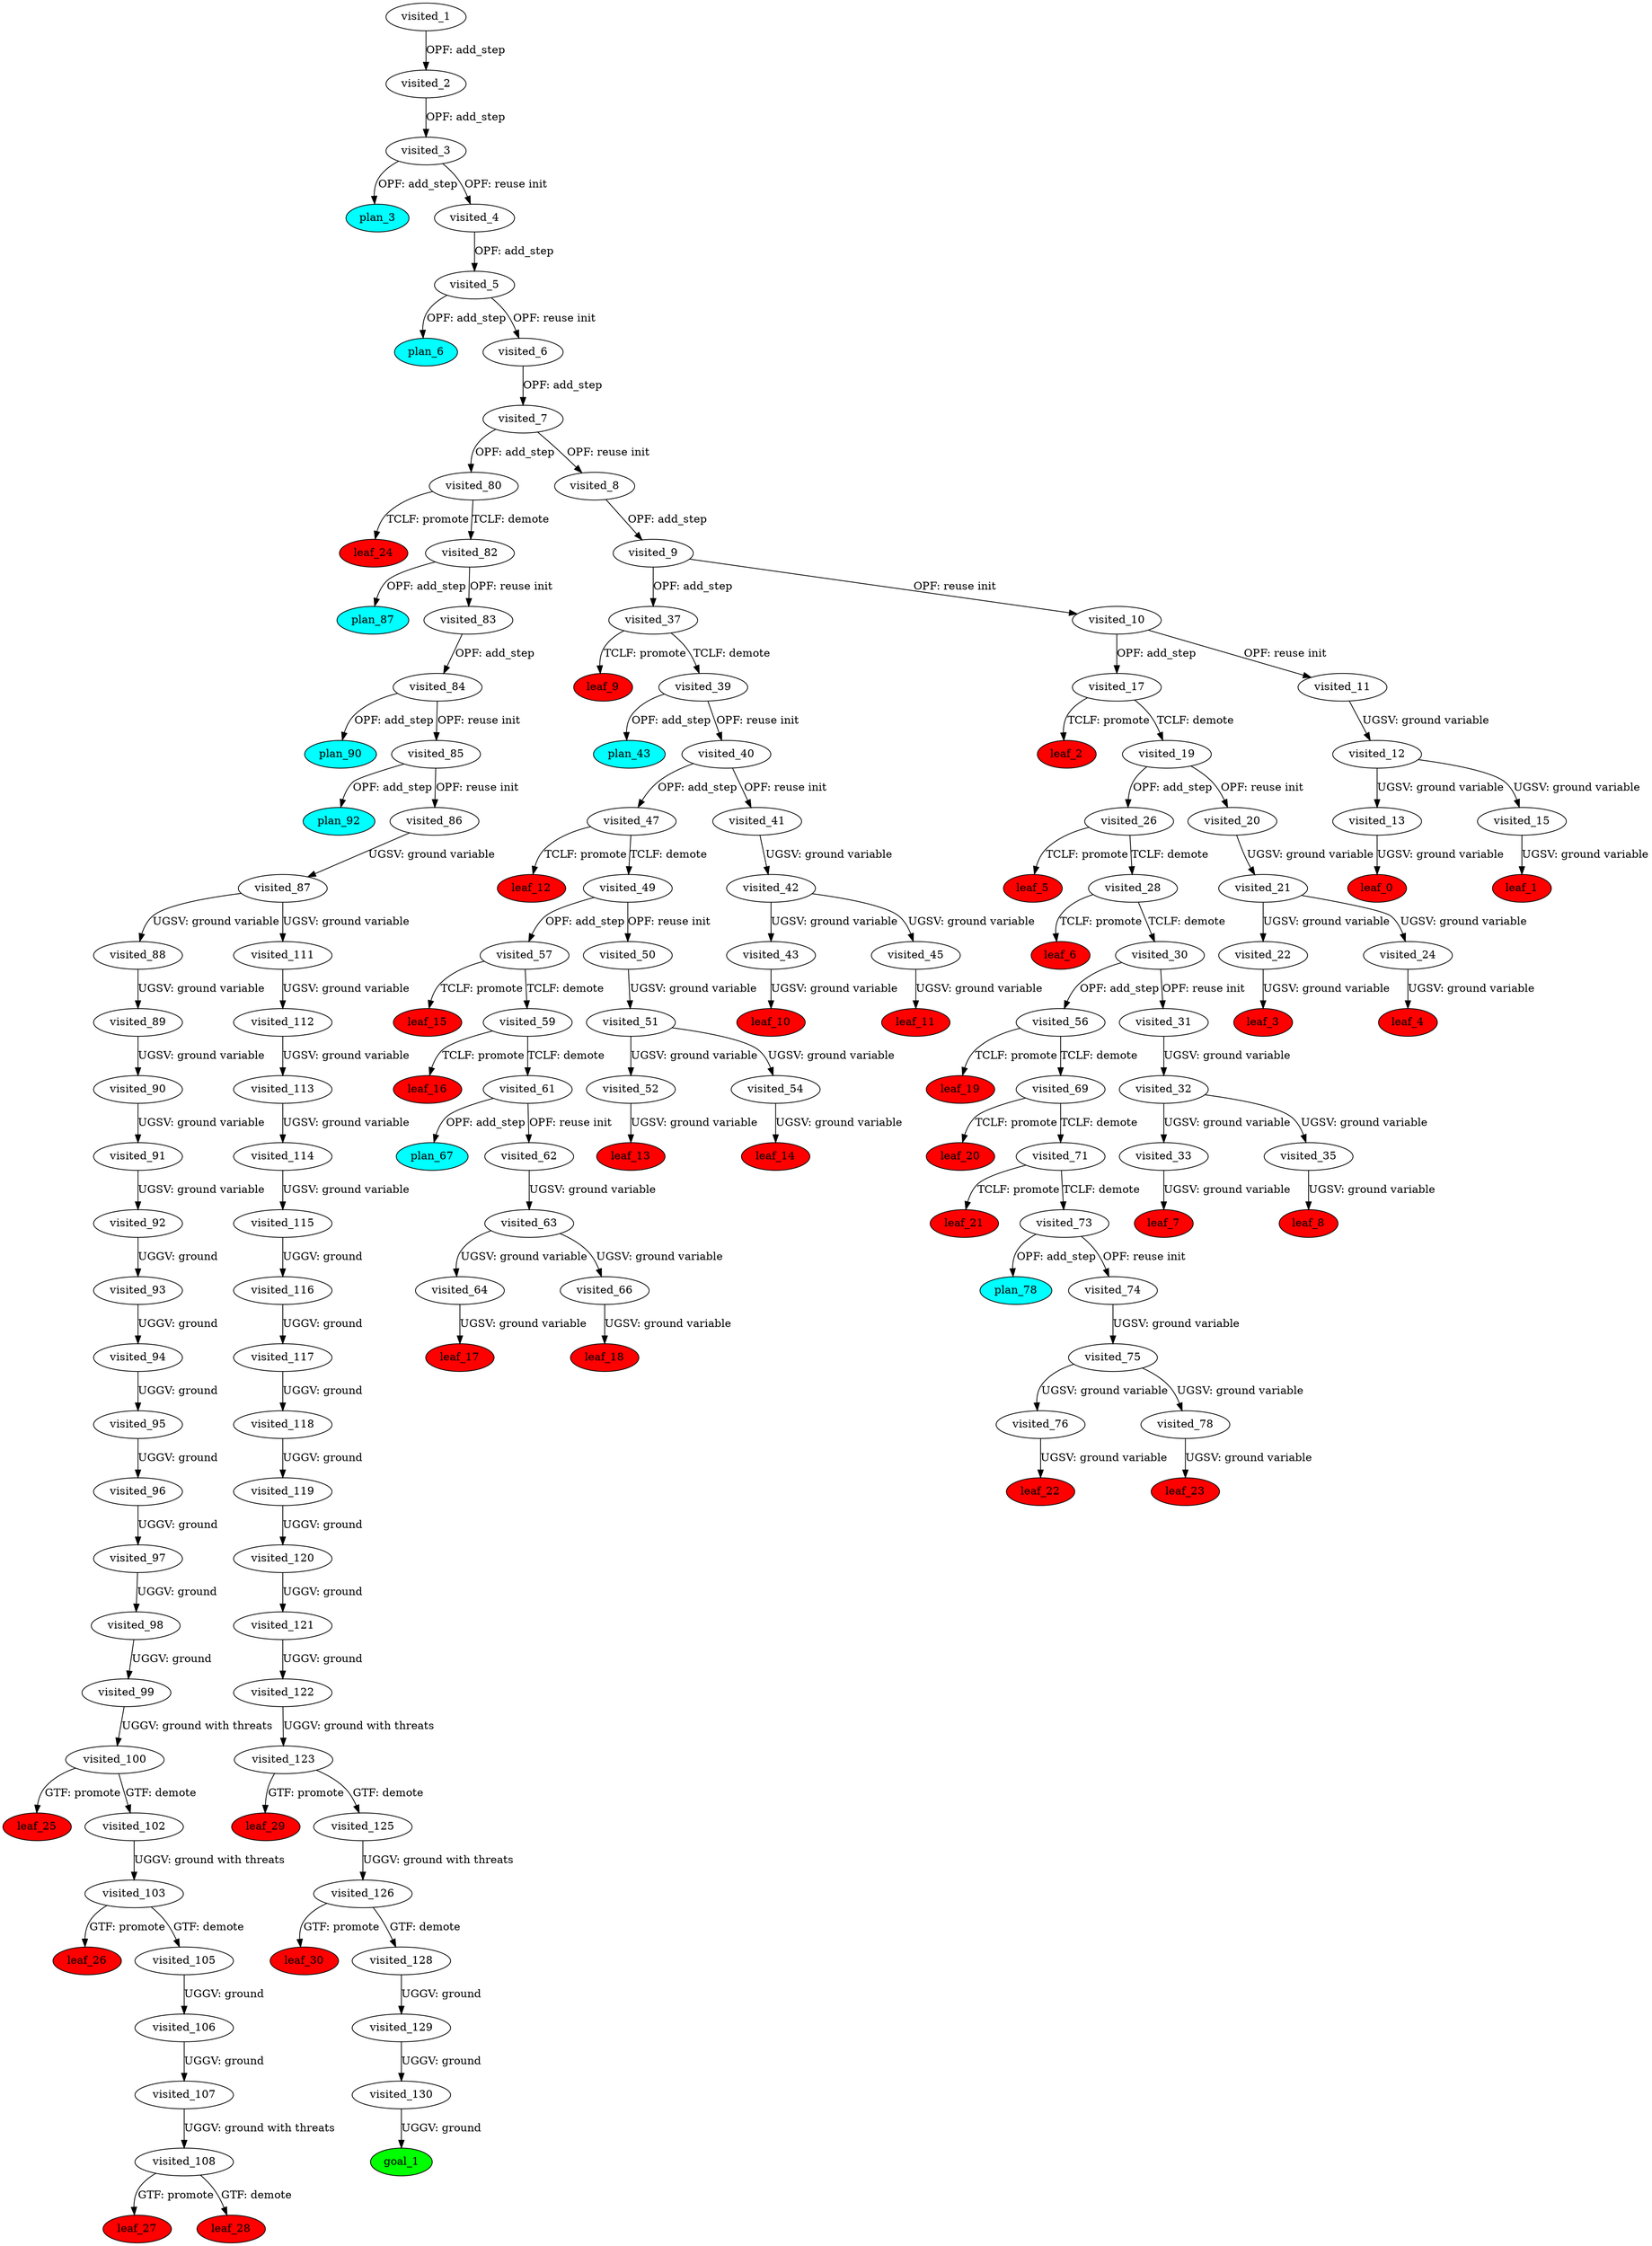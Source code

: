 digraph {
	"1955d94c-e4c3-9213-3f9d-beb7aa887b06" [label=plan_0 fillcolor=cyan style=filled]
	"1955d94c-e4c3-9213-3f9d-beb7aa887b06" [label=visited_1 fillcolor=white style=filled]
	"30b3562c-ce89-adb7-054c-6a299f811d0d" [label=plan_1 fillcolor=cyan style=filled]
	"1955d94c-e4c3-9213-3f9d-beb7aa887b06" -> "30b3562c-ce89-adb7-054c-6a299f811d0d" [label="OPF: add_step"]
	"30b3562c-ce89-adb7-054c-6a299f811d0d" [label=visited_2 fillcolor=white style=filled]
	"64718b02-7944-bb92-2b2d-747c981163bc" [label=plan_2 fillcolor=cyan style=filled]
	"30b3562c-ce89-adb7-054c-6a299f811d0d" -> "64718b02-7944-bb92-2b2d-747c981163bc" [label="OPF: add_step"]
	"64718b02-7944-bb92-2b2d-747c981163bc" [label=visited_3 fillcolor=white style=filled]
	"e7b10d06-900b-d257-c8fe-9687f94cbf86" [label=plan_3 fillcolor=cyan style=filled]
	"64718b02-7944-bb92-2b2d-747c981163bc" -> "e7b10d06-900b-d257-c8fe-9687f94cbf86" [label="OPF: add_step"]
	"1c6f4f45-88cc-fec4-dd82-015ec7c0b55f" [label=plan_4 fillcolor=cyan style=filled]
	"64718b02-7944-bb92-2b2d-747c981163bc" -> "1c6f4f45-88cc-fec4-dd82-015ec7c0b55f" [label="OPF: reuse init"]
	"1c6f4f45-88cc-fec4-dd82-015ec7c0b55f" [label=visited_4 fillcolor=white style=filled]
	"d8a909e5-44ba-abdc-e4f8-8b86e07c2449" [label=plan_5 fillcolor=cyan style=filled]
	"1c6f4f45-88cc-fec4-dd82-015ec7c0b55f" -> "d8a909e5-44ba-abdc-e4f8-8b86e07c2449" [label="OPF: add_step"]
	"d8a909e5-44ba-abdc-e4f8-8b86e07c2449" [label=visited_5 fillcolor=white style=filled]
	"9e5607c7-140b-a008-1fed-263a97198173" [label=plan_6 fillcolor=cyan style=filled]
	"d8a909e5-44ba-abdc-e4f8-8b86e07c2449" -> "9e5607c7-140b-a008-1fed-263a97198173" [label="OPF: add_step"]
	"a5228b9a-9136-074d-d37c-6a1a0e06b117" [label=plan_7 fillcolor=cyan style=filled]
	"d8a909e5-44ba-abdc-e4f8-8b86e07c2449" -> "a5228b9a-9136-074d-d37c-6a1a0e06b117" [label="OPF: reuse init"]
	"a5228b9a-9136-074d-d37c-6a1a0e06b117" [label=visited_6 fillcolor=white style=filled]
	"7da60519-227a-b331-fe92-4cc2d6463998" [label=plan_8 fillcolor=cyan style=filled]
	"a5228b9a-9136-074d-d37c-6a1a0e06b117" -> "7da60519-227a-b331-fe92-4cc2d6463998" [label="OPF: add_step"]
	"7da60519-227a-b331-fe92-4cc2d6463998" [label=visited_7 fillcolor=white style=filled]
	"adef1ac7-2adf-4dd0-ac34-976344795b79" [label=plan_9 fillcolor=cyan style=filled]
	"7da60519-227a-b331-fe92-4cc2d6463998" -> "adef1ac7-2adf-4dd0-ac34-976344795b79" [label="OPF: add_step"]
	"f03b4341-4a2a-d491-6660-a86c14b71787" [label=plan_10 fillcolor=cyan style=filled]
	"7da60519-227a-b331-fe92-4cc2d6463998" -> "f03b4341-4a2a-d491-6660-a86c14b71787" [label="OPF: reuse init"]
	"f03b4341-4a2a-d491-6660-a86c14b71787" [label=visited_8 fillcolor=white style=filled]
	"6f4d0b24-4407-719b-b5f5-7c91f69ce540" [label=plan_11 fillcolor=cyan style=filled]
	"f03b4341-4a2a-d491-6660-a86c14b71787" -> "6f4d0b24-4407-719b-b5f5-7c91f69ce540" [label="OPF: add_step"]
	"6f4d0b24-4407-719b-b5f5-7c91f69ce540" [label=visited_9 fillcolor=white style=filled]
	"4ea3d5fc-57a0-d608-28a0-d2f2eca5e9d0" [label=plan_12 fillcolor=cyan style=filled]
	"6f4d0b24-4407-719b-b5f5-7c91f69ce540" -> "4ea3d5fc-57a0-d608-28a0-d2f2eca5e9d0" [label="OPF: add_step"]
	"470d3c42-ca75-5094-88a0-755a74a9d143" [label=plan_13 fillcolor=cyan style=filled]
	"6f4d0b24-4407-719b-b5f5-7c91f69ce540" -> "470d3c42-ca75-5094-88a0-755a74a9d143" [label="OPF: reuse init"]
	"470d3c42-ca75-5094-88a0-755a74a9d143" [label=visited_10 fillcolor=white style=filled]
	"d4f7212c-aff7-2038-0564-2b90ddba9a42" [label=plan_14 fillcolor=cyan style=filled]
	"470d3c42-ca75-5094-88a0-755a74a9d143" -> "d4f7212c-aff7-2038-0564-2b90ddba9a42" [label="OPF: add_step"]
	"6b63b859-fd47-f92f-8cd6-faa7f96b9125" [label=plan_15 fillcolor=cyan style=filled]
	"470d3c42-ca75-5094-88a0-755a74a9d143" -> "6b63b859-fd47-f92f-8cd6-faa7f96b9125" [label="OPF: reuse init"]
	"6b63b859-fd47-f92f-8cd6-faa7f96b9125" [label=visited_11 fillcolor=white style=filled]
	"b8d4d87a-0116-77f5-6d1e-001addb035c6" [label=plan_16 fillcolor=cyan style=filled]
	"6b63b859-fd47-f92f-8cd6-faa7f96b9125" -> "b8d4d87a-0116-77f5-6d1e-001addb035c6" [label="UGSV: ground variable"]
	"b8d4d87a-0116-77f5-6d1e-001addb035c6" [label=visited_12 fillcolor=white style=filled]
	"79cfbbe0-e69b-dd26-001e-cb57ec66b95f" [label=plan_17 fillcolor=cyan style=filled]
	"b8d4d87a-0116-77f5-6d1e-001addb035c6" -> "79cfbbe0-e69b-dd26-001e-cb57ec66b95f" [label="UGSV: ground variable"]
	"6d1de2bd-72b8-b9da-c5c5-14a85d853544" [label=plan_18 fillcolor=cyan style=filled]
	"b8d4d87a-0116-77f5-6d1e-001addb035c6" -> "6d1de2bd-72b8-b9da-c5c5-14a85d853544" [label="UGSV: ground variable"]
	"79cfbbe0-e69b-dd26-001e-cb57ec66b95f" [label=visited_13 fillcolor=white style=filled]
	"eec040d3-7b46-67f0-2f7f-8b1bbc9ad4d2" [label=plan_19 fillcolor=cyan style=filled]
	"79cfbbe0-e69b-dd26-001e-cb57ec66b95f" -> "eec040d3-7b46-67f0-2f7f-8b1bbc9ad4d2" [label="UGSV: ground variable"]
	"eec040d3-7b46-67f0-2f7f-8b1bbc9ad4d2" [label=visited_14 fillcolor=white style=filled]
	"eec040d3-7b46-67f0-2f7f-8b1bbc9ad4d2" [label=leaf_0 fillcolor=red style=filled]
	"6d1de2bd-72b8-b9da-c5c5-14a85d853544" [label=visited_15 fillcolor=white style=filled]
	"4ad7818a-7fbd-9e2e-07d0-3fbb2870b6bb" [label=plan_20 fillcolor=cyan style=filled]
	"6d1de2bd-72b8-b9da-c5c5-14a85d853544" -> "4ad7818a-7fbd-9e2e-07d0-3fbb2870b6bb" [label="UGSV: ground variable"]
	"4ad7818a-7fbd-9e2e-07d0-3fbb2870b6bb" [label=visited_16 fillcolor=white style=filled]
	"4ad7818a-7fbd-9e2e-07d0-3fbb2870b6bb" [label=leaf_1 fillcolor=red style=filled]
	"d4f7212c-aff7-2038-0564-2b90ddba9a42" [label=visited_17 fillcolor=white style=filled]
	"ec8d1b90-d03a-a8df-fe0e-4077ae70214b" [label=plan_21 fillcolor=cyan style=filled]
	"d4f7212c-aff7-2038-0564-2b90ddba9a42" -> "ec8d1b90-d03a-a8df-fe0e-4077ae70214b" [label="TCLF: promote"]
	"76ee9015-a18c-767e-6a97-db497a321a75" [label=plan_22 fillcolor=cyan style=filled]
	"d4f7212c-aff7-2038-0564-2b90ddba9a42" -> "76ee9015-a18c-767e-6a97-db497a321a75" [label="TCLF: demote"]
	"ec8d1b90-d03a-a8df-fe0e-4077ae70214b" [label=visited_18 fillcolor=white style=filled]
	"ec8d1b90-d03a-a8df-fe0e-4077ae70214b" [label=leaf_2 fillcolor=red style=filled]
	"76ee9015-a18c-767e-6a97-db497a321a75" [label=visited_19 fillcolor=white style=filled]
	"729debca-0bc2-10f9-cf0d-a2b57d7b7436" [label=plan_23 fillcolor=cyan style=filled]
	"76ee9015-a18c-767e-6a97-db497a321a75" -> "729debca-0bc2-10f9-cf0d-a2b57d7b7436" [label="OPF: add_step"]
	"a7ad9b4b-ae04-150f-702c-cccf76fd4801" [label=plan_24 fillcolor=cyan style=filled]
	"76ee9015-a18c-767e-6a97-db497a321a75" -> "a7ad9b4b-ae04-150f-702c-cccf76fd4801" [label="OPF: reuse init"]
	"a7ad9b4b-ae04-150f-702c-cccf76fd4801" [label=visited_20 fillcolor=white style=filled]
	"500644a6-e4db-c0af-0983-5528ac09287e" [label=plan_25 fillcolor=cyan style=filled]
	"a7ad9b4b-ae04-150f-702c-cccf76fd4801" -> "500644a6-e4db-c0af-0983-5528ac09287e" [label="UGSV: ground variable"]
	"500644a6-e4db-c0af-0983-5528ac09287e" [label=visited_21 fillcolor=white style=filled]
	"1f5491c9-6b2e-c435-bb7d-64c7d092483f" [label=plan_26 fillcolor=cyan style=filled]
	"500644a6-e4db-c0af-0983-5528ac09287e" -> "1f5491c9-6b2e-c435-bb7d-64c7d092483f" [label="UGSV: ground variable"]
	"6204faca-52f4-9d80-8bfb-cabad16833c9" [label=plan_27 fillcolor=cyan style=filled]
	"500644a6-e4db-c0af-0983-5528ac09287e" -> "6204faca-52f4-9d80-8bfb-cabad16833c9" [label="UGSV: ground variable"]
	"1f5491c9-6b2e-c435-bb7d-64c7d092483f" [label=visited_22 fillcolor=white style=filled]
	"d0fb8eb6-2dc5-6c93-f7c1-61f7b39dee16" [label=plan_28 fillcolor=cyan style=filled]
	"1f5491c9-6b2e-c435-bb7d-64c7d092483f" -> "d0fb8eb6-2dc5-6c93-f7c1-61f7b39dee16" [label="UGSV: ground variable"]
	"d0fb8eb6-2dc5-6c93-f7c1-61f7b39dee16" [label=visited_23 fillcolor=white style=filled]
	"d0fb8eb6-2dc5-6c93-f7c1-61f7b39dee16" [label=leaf_3 fillcolor=red style=filled]
	"6204faca-52f4-9d80-8bfb-cabad16833c9" [label=visited_24 fillcolor=white style=filled]
	"788d4f33-c6c3-1c45-62b8-b971c8ef1fe8" [label=plan_29 fillcolor=cyan style=filled]
	"6204faca-52f4-9d80-8bfb-cabad16833c9" -> "788d4f33-c6c3-1c45-62b8-b971c8ef1fe8" [label="UGSV: ground variable"]
	"788d4f33-c6c3-1c45-62b8-b971c8ef1fe8" [label=visited_25 fillcolor=white style=filled]
	"788d4f33-c6c3-1c45-62b8-b971c8ef1fe8" [label=leaf_4 fillcolor=red style=filled]
	"729debca-0bc2-10f9-cf0d-a2b57d7b7436" [label=visited_26 fillcolor=white style=filled]
	"2de67eca-0d50-8388-504d-410933d1e1ba" [label=plan_30 fillcolor=cyan style=filled]
	"729debca-0bc2-10f9-cf0d-a2b57d7b7436" -> "2de67eca-0d50-8388-504d-410933d1e1ba" [label="TCLF: promote"]
	"369c564b-25ba-64e4-39ac-b707ffcb1ab1" [label=plan_31 fillcolor=cyan style=filled]
	"729debca-0bc2-10f9-cf0d-a2b57d7b7436" -> "369c564b-25ba-64e4-39ac-b707ffcb1ab1" [label="TCLF: demote"]
	"2de67eca-0d50-8388-504d-410933d1e1ba" [label=visited_27 fillcolor=white style=filled]
	"2de67eca-0d50-8388-504d-410933d1e1ba" [label=leaf_5 fillcolor=red style=filled]
	"369c564b-25ba-64e4-39ac-b707ffcb1ab1" [label=visited_28 fillcolor=white style=filled]
	"273519fe-2868-e52c-42df-933c10280613" [label=plan_32 fillcolor=cyan style=filled]
	"369c564b-25ba-64e4-39ac-b707ffcb1ab1" -> "273519fe-2868-e52c-42df-933c10280613" [label="TCLF: promote"]
	"88acb55f-4c2e-7a9a-5921-6db7324de470" [label=plan_33 fillcolor=cyan style=filled]
	"369c564b-25ba-64e4-39ac-b707ffcb1ab1" -> "88acb55f-4c2e-7a9a-5921-6db7324de470" [label="TCLF: demote"]
	"273519fe-2868-e52c-42df-933c10280613" [label=visited_29 fillcolor=white style=filled]
	"273519fe-2868-e52c-42df-933c10280613" [label=leaf_6 fillcolor=red style=filled]
	"88acb55f-4c2e-7a9a-5921-6db7324de470" [label=visited_30 fillcolor=white style=filled]
	"c2dc12f2-a9d0-ff05-a41f-64e80a1c70d5" [label=plan_34 fillcolor=cyan style=filled]
	"88acb55f-4c2e-7a9a-5921-6db7324de470" -> "c2dc12f2-a9d0-ff05-a41f-64e80a1c70d5" [label="OPF: add_step"]
	"132131ce-c6be-9e5a-6d59-db9cdda1daa7" [label=plan_35 fillcolor=cyan style=filled]
	"88acb55f-4c2e-7a9a-5921-6db7324de470" -> "132131ce-c6be-9e5a-6d59-db9cdda1daa7" [label="OPF: reuse init"]
	"132131ce-c6be-9e5a-6d59-db9cdda1daa7" [label=visited_31 fillcolor=white style=filled]
	"4e4fe4f5-d04c-7bf1-d3f7-a15a89744e30" [label=plan_36 fillcolor=cyan style=filled]
	"132131ce-c6be-9e5a-6d59-db9cdda1daa7" -> "4e4fe4f5-d04c-7bf1-d3f7-a15a89744e30" [label="UGSV: ground variable"]
	"4e4fe4f5-d04c-7bf1-d3f7-a15a89744e30" [label=visited_32 fillcolor=white style=filled]
	"f93f55a3-e7b8-fde2-1f21-c672046273e5" [label=plan_37 fillcolor=cyan style=filled]
	"4e4fe4f5-d04c-7bf1-d3f7-a15a89744e30" -> "f93f55a3-e7b8-fde2-1f21-c672046273e5" [label="UGSV: ground variable"]
	"5d1f607c-fe0b-6015-e317-494b89609f1d" [label=plan_38 fillcolor=cyan style=filled]
	"4e4fe4f5-d04c-7bf1-d3f7-a15a89744e30" -> "5d1f607c-fe0b-6015-e317-494b89609f1d" [label="UGSV: ground variable"]
	"f93f55a3-e7b8-fde2-1f21-c672046273e5" [label=visited_33 fillcolor=white style=filled]
	"d3a60ffe-c6a2-2c4c-57a7-9da66b43b9d8" [label=plan_39 fillcolor=cyan style=filled]
	"f93f55a3-e7b8-fde2-1f21-c672046273e5" -> "d3a60ffe-c6a2-2c4c-57a7-9da66b43b9d8" [label="UGSV: ground variable"]
	"d3a60ffe-c6a2-2c4c-57a7-9da66b43b9d8" [label=visited_34 fillcolor=white style=filled]
	"d3a60ffe-c6a2-2c4c-57a7-9da66b43b9d8" [label=leaf_7 fillcolor=red style=filled]
	"5d1f607c-fe0b-6015-e317-494b89609f1d" [label=visited_35 fillcolor=white style=filled]
	"003422ec-b7b2-6fb3-bcf8-9a6a7ece5e40" [label=plan_40 fillcolor=cyan style=filled]
	"5d1f607c-fe0b-6015-e317-494b89609f1d" -> "003422ec-b7b2-6fb3-bcf8-9a6a7ece5e40" [label="UGSV: ground variable"]
	"003422ec-b7b2-6fb3-bcf8-9a6a7ece5e40" [label=visited_36 fillcolor=white style=filled]
	"003422ec-b7b2-6fb3-bcf8-9a6a7ece5e40" [label=leaf_8 fillcolor=red style=filled]
	"4ea3d5fc-57a0-d608-28a0-d2f2eca5e9d0" [label=visited_37 fillcolor=white style=filled]
	"e5821e5a-2785-0fa0-b2be-1a658bdcb973" [label=plan_41 fillcolor=cyan style=filled]
	"4ea3d5fc-57a0-d608-28a0-d2f2eca5e9d0" -> "e5821e5a-2785-0fa0-b2be-1a658bdcb973" [label="TCLF: promote"]
	"60048226-609b-8201-4b36-678345eeabd8" [label=plan_42 fillcolor=cyan style=filled]
	"4ea3d5fc-57a0-d608-28a0-d2f2eca5e9d0" -> "60048226-609b-8201-4b36-678345eeabd8" [label="TCLF: demote"]
	"e5821e5a-2785-0fa0-b2be-1a658bdcb973" [label=visited_38 fillcolor=white style=filled]
	"e5821e5a-2785-0fa0-b2be-1a658bdcb973" [label=leaf_9 fillcolor=red style=filled]
	"60048226-609b-8201-4b36-678345eeabd8" [label=visited_39 fillcolor=white style=filled]
	"130a7401-3506-3140-fdb5-12cb8b9bf595" [label=plan_43 fillcolor=cyan style=filled]
	"60048226-609b-8201-4b36-678345eeabd8" -> "130a7401-3506-3140-fdb5-12cb8b9bf595" [label="OPF: add_step"]
	"9426b7a2-f34c-dc9f-9272-1259b6315c6d" [label=plan_44 fillcolor=cyan style=filled]
	"60048226-609b-8201-4b36-678345eeabd8" -> "9426b7a2-f34c-dc9f-9272-1259b6315c6d" [label="OPF: reuse init"]
	"9426b7a2-f34c-dc9f-9272-1259b6315c6d" [label=visited_40 fillcolor=white style=filled]
	"2210f90c-ca0b-1b55-74e0-d197f5e44f02" [label=plan_45 fillcolor=cyan style=filled]
	"9426b7a2-f34c-dc9f-9272-1259b6315c6d" -> "2210f90c-ca0b-1b55-74e0-d197f5e44f02" [label="OPF: add_step"]
	"a0774b25-2f9b-c927-ba3f-7e5abc48d56c" [label=plan_46 fillcolor=cyan style=filled]
	"9426b7a2-f34c-dc9f-9272-1259b6315c6d" -> "a0774b25-2f9b-c927-ba3f-7e5abc48d56c" [label="OPF: reuse init"]
	"a0774b25-2f9b-c927-ba3f-7e5abc48d56c" [label=visited_41 fillcolor=white style=filled]
	"cbebc8b2-9902-7d49-464f-9f1545fcd5fa" [label=plan_47 fillcolor=cyan style=filled]
	"a0774b25-2f9b-c927-ba3f-7e5abc48d56c" -> "cbebc8b2-9902-7d49-464f-9f1545fcd5fa" [label="UGSV: ground variable"]
	"cbebc8b2-9902-7d49-464f-9f1545fcd5fa" [label=visited_42 fillcolor=white style=filled]
	"f1a4f8ee-bfb9-47da-4f19-0ad0ef7e70eb" [label=plan_48 fillcolor=cyan style=filled]
	"cbebc8b2-9902-7d49-464f-9f1545fcd5fa" -> "f1a4f8ee-bfb9-47da-4f19-0ad0ef7e70eb" [label="UGSV: ground variable"]
	"96900593-a335-11c7-497f-150c2df9cc50" [label=plan_49 fillcolor=cyan style=filled]
	"cbebc8b2-9902-7d49-464f-9f1545fcd5fa" -> "96900593-a335-11c7-497f-150c2df9cc50" [label="UGSV: ground variable"]
	"f1a4f8ee-bfb9-47da-4f19-0ad0ef7e70eb" [label=visited_43 fillcolor=white style=filled]
	"4281e89d-84f4-768c-90de-95b41655f535" [label=plan_50 fillcolor=cyan style=filled]
	"f1a4f8ee-bfb9-47da-4f19-0ad0ef7e70eb" -> "4281e89d-84f4-768c-90de-95b41655f535" [label="UGSV: ground variable"]
	"4281e89d-84f4-768c-90de-95b41655f535" [label=visited_44 fillcolor=white style=filled]
	"4281e89d-84f4-768c-90de-95b41655f535" [label=leaf_10 fillcolor=red style=filled]
	"96900593-a335-11c7-497f-150c2df9cc50" [label=visited_45 fillcolor=white style=filled]
	"d89dc0e7-d7d8-042e-29a2-442d692c459a" [label=plan_51 fillcolor=cyan style=filled]
	"96900593-a335-11c7-497f-150c2df9cc50" -> "d89dc0e7-d7d8-042e-29a2-442d692c459a" [label="UGSV: ground variable"]
	"d89dc0e7-d7d8-042e-29a2-442d692c459a" [label=visited_46 fillcolor=white style=filled]
	"d89dc0e7-d7d8-042e-29a2-442d692c459a" [label=leaf_11 fillcolor=red style=filled]
	"2210f90c-ca0b-1b55-74e0-d197f5e44f02" [label=visited_47 fillcolor=white style=filled]
	"1583d59b-10a9-0864-a0c9-1550260b6968" [label=plan_52 fillcolor=cyan style=filled]
	"2210f90c-ca0b-1b55-74e0-d197f5e44f02" -> "1583d59b-10a9-0864-a0c9-1550260b6968" [label="TCLF: promote"]
	"8a31af3f-7ddf-3074-e55c-cc62f19b4624" [label=plan_53 fillcolor=cyan style=filled]
	"2210f90c-ca0b-1b55-74e0-d197f5e44f02" -> "8a31af3f-7ddf-3074-e55c-cc62f19b4624" [label="TCLF: demote"]
	"1583d59b-10a9-0864-a0c9-1550260b6968" [label=visited_48 fillcolor=white style=filled]
	"1583d59b-10a9-0864-a0c9-1550260b6968" [label=leaf_12 fillcolor=red style=filled]
	"8a31af3f-7ddf-3074-e55c-cc62f19b4624" [label=visited_49 fillcolor=white style=filled]
	"6929f0d8-efa0-c173-f0e3-a359f0e040bb" [label=plan_54 fillcolor=cyan style=filled]
	"8a31af3f-7ddf-3074-e55c-cc62f19b4624" -> "6929f0d8-efa0-c173-f0e3-a359f0e040bb" [label="OPF: add_step"]
	"ca022f97-37d6-f345-1fc6-6cfbbcdfe08f" [label=plan_55 fillcolor=cyan style=filled]
	"8a31af3f-7ddf-3074-e55c-cc62f19b4624" -> "ca022f97-37d6-f345-1fc6-6cfbbcdfe08f" [label="OPF: reuse init"]
	"ca022f97-37d6-f345-1fc6-6cfbbcdfe08f" [label=visited_50 fillcolor=white style=filled]
	"8b6ab069-8ba5-e886-6f8c-72fe73d3d31d" [label=plan_56 fillcolor=cyan style=filled]
	"ca022f97-37d6-f345-1fc6-6cfbbcdfe08f" -> "8b6ab069-8ba5-e886-6f8c-72fe73d3d31d" [label="UGSV: ground variable"]
	"8b6ab069-8ba5-e886-6f8c-72fe73d3d31d" [label=visited_51 fillcolor=white style=filled]
	"e16a3a50-d952-efaa-d7c6-0d4d26f82533" [label=plan_57 fillcolor=cyan style=filled]
	"8b6ab069-8ba5-e886-6f8c-72fe73d3d31d" -> "e16a3a50-d952-efaa-d7c6-0d4d26f82533" [label="UGSV: ground variable"]
	"4880a5ee-3ac2-b9ef-5b47-479c2aff6bee" [label=plan_58 fillcolor=cyan style=filled]
	"8b6ab069-8ba5-e886-6f8c-72fe73d3d31d" -> "4880a5ee-3ac2-b9ef-5b47-479c2aff6bee" [label="UGSV: ground variable"]
	"e16a3a50-d952-efaa-d7c6-0d4d26f82533" [label=visited_52 fillcolor=white style=filled]
	"d157218d-6573-6679-337c-c7f42407cdb4" [label=plan_59 fillcolor=cyan style=filled]
	"e16a3a50-d952-efaa-d7c6-0d4d26f82533" -> "d157218d-6573-6679-337c-c7f42407cdb4" [label="UGSV: ground variable"]
	"d157218d-6573-6679-337c-c7f42407cdb4" [label=visited_53 fillcolor=white style=filled]
	"d157218d-6573-6679-337c-c7f42407cdb4" [label=leaf_13 fillcolor=red style=filled]
	"4880a5ee-3ac2-b9ef-5b47-479c2aff6bee" [label=visited_54 fillcolor=white style=filled]
	"a05f986a-3ff8-0396-146f-16fd13d07419" [label=plan_60 fillcolor=cyan style=filled]
	"4880a5ee-3ac2-b9ef-5b47-479c2aff6bee" -> "a05f986a-3ff8-0396-146f-16fd13d07419" [label="UGSV: ground variable"]
	"a05f986a-3ff8-0396-146f-16fd13d07419" [label=visited_55 fillcolor=white style=filled]
	"a05f986a-3ff8-0396-146f-16fd13d07419" [label=leaf_14 fillcolor=red style=filled]
	"c2dc12f2-a9d0-ff05-a41f-64e80a1c70d5" [label=visited_56 fillcolor=white style=filled]
	"4d3ff66e-22ed-8f6c-1927-4c4558f26a9b" [label=plan_61 fillcolor=cyan style=filled]
	"c2dc12f2-a9d0-ff05-a41f-64e80a1c70d5" -> "4d3ff66e-22ed-8f6c-1927-4c4558f26a9b" [label="TCLF: promote"]
	"dd2a4cbe-fd0b-738c-ab08-19ba86b33470" [label=plan_62 fillcolor=cyan style=filled]
	"c2dc12f2-a9d0-ff05-a41f-64e80a1c70d5" -> "dd2a4cbe-fd0b-738c-ab08-19ba86b33470" [label="TCLF: demote"]
	"6929f0d8-efa0-c173-f0e3-a359f0e040bb" [label=visited_57 fillcolor=white style=filled]
	"e3d89c0e-df64-6d45-581b-455afc6295ad" [label=plan_63 fillcolor=cyan style=filled]
	"6929f0d8-efa0-c173-f0e3-a359f0e040bb" -> "e3d89c0e-df64-6d45-581b-455afc6295ad" [label="TCLF: promote"]
	"badfe8b6-9b76-a0b9-c677-ed419ceeb412" [label=plan_64 fillcolor=cyan style=filled]
	"6929f0d8-efa0-c173-f0e3-a359f0e040bb" -> "badfe8b6-9b76-a0b9-c677-ed419ceeb412" [label="TCLF: demote"]
	"e3d89c0e-df64-6d45-581b-455afc6295ad" [label=visited_58 fillcolor=white style=filled]
	"e3d89c0e-df64-6d45-581b-455afc6295ad" [label=leaf_15 fillcolor=red style=filled]
	"badfe8b6-9b76-a0b9-c677-ed419ceeb412" [label=visited_59 fillcolor=white style=filled]
	"74e025fe-e2ee-35f5-2cb7-fcc10d59857b" [label=plan_65 fillcolor=cyan style=filled]
	"badfe8b6-9b76-a0b9-c677-ed419ceeb412" -> "74e025fe-e2ee-35f5-2cb7-fcc10d59857b" [label="TCLF: promote"]
	"a9a113f1-3ab7-97a4-a06c-fba4cdd22317" [label=plan_66 fillcolor=cyan style=filled]
	"badfe8b6-9b76-a0b9-c677-ed419ceeb412" -> "a9a113f1-3ab7-97a4-a06c-fba4cdd22317" [label="TCLF: demote"]
	"74e025fe-e2ee-35f5-2cb7-fcc10d59857b" [label=visited_60 fillcolor=white style=filled]
	"74e025fe-e2ee-35f5-2cb7-fcc10d59857b" [label=leaf_16 fillcolor=red style=filled]
	"a9a113f1-3ab7-97a4-a06c-fba4cdd22317" [label=visited_61 fillcolor=white style=filled]
	"f1d53c93-6afe-4577-73e0-8ffa687b9052" [label=plan_67 fillcolor=cyan style=filled]
	"a9a113f1-3ab7-97a4-a06c-fba4cdd22317" -> "f1d53c93-6afe-4577-73e0-8ffa687b9052" [label="OPF: add_step"]
	"973a5204-afa7-a589-6a01-f0251609647a" [label=plan_68 fillcolor=cyan style=filled]
	"a9a113f1-3ab7-97a4-a06c-fba4cdd22317" -> "973a5204-afa7-a589-6a01-f0251609647a" [label="OPF: reuse init"]
	"973a5204-afa7-a589-6a01-f0251609647a" [label=visited_62 fillcolor=white style=filled]
	"8318558c-a71f-8fa6-3732-26ce113088a9" [label=plan_69 fillcolor=cyan style=filled]
	"973a5204-afa7-a589-6a01-f0251609647a" -> "8318558c-a71f-8fa6-3732-26ce113088a9" [label="UGSV: ground variable"]
	"8318558c-a71f-8fa6-3732-26ce113088a9" [label=visited_63 fillcolor=white style=filled]
	"c22acb06-2fd7-30ea-3262-e0725b937001" [label=plan_70 fillcolor=cyan style=filled]
	"8318558c-a71f-8fa6-3732-26ce113088a9" -> "c22acb06-2fd7-30ea-3262-e0725b937001" [label="UGSV: ground variable"]
	"85975aa4-84e5-7d42-81df-35690570ffff" [label=plan_71 fillcolor=cyan style=filled]
	"8318558c-a71f-8fa6-3732-26ce113088a9" -> "85975aa4-84e5-7d42-81df-35690570ffff" [label="UGSV: ground variable"]
	"c22acb06-2fd7-30ea-3262-e0725b937001" [label=visited_64 fillcolor=white style=filled]
	"7fd5125a-5d70-69a6-ff27-67cc4401964b" [label=plan_72 fillcolor=cyan style=filled]
	"c22acb06-2fd7-30ea-3262-e0725b937001" -> "7fd5125a-5d70-69a6-ff27-67cc4401964b" [label="UGSV: ground variable"]
	"7fd5125a-5d70-69a6-ff27-67cc4401964b" [label=visited_65 fillcolor=white style=filled]
	"7fd5125a-5d70-69a6-ff27-67cc4401964b" [label=leaf_17 fillcolor=red style=filled]
	"85975aa4-84e5-7d42-81df-35690570ffff" [label=visited_66 fillcolor=white style=filled]
	"6539833a-cdbe-0acf-8d27-93436230f89d" [label=plan_73 fillcolor=cyan style=filled]
	"85975aa4-84e5-7d42-81df-35690570ffff" -> "6539833a-cdbe-0acf-8d27-93436230f89d" [label="UGSV: ground variable"]
	"6539833a-cdbe-0acf-8d27-93436230f89d" [label=visited_67 fillcolor=white style=filled]
	"6539833a-cdbe-0acf-8d27-93436230f89d" [label=leaf_18 fillcolor=red style=filled]
	"4d3ff66e-22ed-8f6c-1927-4c4558f26a9b" [label=visited_68 fillcolor=white style=filled]
	"4d3ff66e-22ed-8f6c-1927-4c4558f26a9b" [label=leaf_19 fillcolor=red style=filled]
	"dd2a4cbe-fd0b-738c-ab08-19ba86b33470" [label=visited_69 fillcolor=white style=filled]
	"970126ff-d780-00be-e58c-772ebcb9659e" [label=plan_74 fillcolor=cyan style=filled]
	"dd2a4cbe-fd0b-738c-ab08-19ba86b33470" -> "970126ff-d780-00be-e58c-772ebcb9659e" [label="TCLF: promote"]
	"421464c0-cca9-0ffd-6a63-d9c50cee8782" [label=plan_75 fillcolor=cyan style=filled]
	"dd2a4cbe-fd0b-738c-ab08-19ba86b33470" -> "421464c0-cca9-0ffd-6a63-d9c50cee8782" [label="TCLF: demote"]
	"970126ff-d780-00be-e58c-772ebcb9659e" [label=visited_70 fillcolor=white style=filled]
	"970126ff-d780-00be-e58c-772ebcb9659e" [label=leaf_20 fillcolor=red style=filled]
	"421464c0-cca9-0ffd-6a63-d9c50cee8782" [label=visited_71 fillcolor=white style=filled]
	"fded2ecf-a642-246d-3dce-8d0613bb7955" [label=plan_76 fillcolor=cyan style=filled]
	"421464c0-cca9-0ffd-6a63-d9c50cee8782" -> "fded2ecf-a642-246d-3dce-8d0613bb7955" [label="TCLF: promote"]
	"a5bb9ced-f8ab-ce07-7d5f-312860074034" [label=plan_77 fillcolor=cyan style=filled]
	"421464c0-cca9-0ffd-6a63-d9c50cee8782" -> "a5bb9ced-f8ab-ce07-7d5f-312860074034" [label="TCLF: demote"]
	"fded2ecf-a642-246d-3dce-8d0613bb7955" [label=visited_72 fillcolor=white style=filled]
	"fded2ecf-a642-246d-3dce-8d0613bb7955" [label=leaf_21 fillcolor=red style=filled]
	"a5bb9ced-f8ab-ce07-7d5f-312860074034" [label=visited_73 fillcolor=white style=filled]
	"e425ec75-edc1-ace3-a2c1-c20590bddb17" [label=plan_78 fillcolor=cyan style=filled]
	"a5bb9ced-f8ab-ce07-7d5f-312860074034" -> "e425ec75-edc1-ace3-a2c1-c20590bddb17" [label="OPF: add_step"]
	"12405265-2d90-27ed-0292-e50487efd1ba" [label=plan_79 fillcolor=cyan style=filled]
	"a5bb9ced-f8ab-ce07-7d5f-312860074034" -> "12405265-2d90-27ed-0292-e50487efd1ba" [label="OPF: reuse init"]
	"12405265-2d90-27ed-0292-e50487efd1ba" [label=visited_74 fillcolor=white style=filled]
	"ddace17f-ceaa-b2de-c7a9-b258b53a0347" [label=plan_80 fillcolor=cyan style=filled]
	"12405265-2d90-27ed-0292-e50487efd1ba" -> "ddace17f-ceaa-b2de-c7a9-b258b53a0347" [label="UGSV: ground variable"]
	"ddace17f-ceaa-b2de-c7a9-b258b53a0347" [label=visited_75 fillcolor=white style=filled]
	"25c21c84-9537-a432-a8cc-f342e7dc3568" [label=plan_81 fillcolor=cyan style=filled]
	"ddace17f-ceaa-b2de-c7a9-b258b53a0347" -> "25c21c84-9537-a432-a8cc-f342e7dc3568" [label="UGSV: ground variable"]
	"ea4fb08e-6fbe-4ae1-6e4d-c918521a880e" [label=plan_82 fillcolor=cyan style=filled]
	"ddace17f-ceaa-b2de-c7a9-b258b53a0347" -> "ea4fb08e-6fbe-4ae1-6e4d-c918521a880e" [label="UGSV: ground variable"]
	"25c21c84-9537-a432-a8cc-f342e7dc3568" [label=visited_76 fillcolor=white style=filled]
	"62b8c96d-a38b-c793-dbe3-8600e3be928a" [label=plan_83 fillcolor=cyan style=filled]
	"25c21c84-9537-a432-a8cc-f342e7dc3568" -> "62b8c96d-a38b-c793-dbe3-8600e3be928a" [label="UGSV: ground variable"]
	"62b8c96d-a38b-c793-dbe3-8600e3be928a" [label=visited_77 fillcolor=white style=filled]
	"62b8c96d-a38b-c793-dbe3-8600e3be928a" [label=leaf_22 fillcolor=red style=filled]
	"ea4fb08e-6fbe-4ae1-6e4d-c918521a880e" [label=visited_78 fillcolor=white style=filled]
	"7b28ac31-0bb7-23a7-6d85-fd5ff86fb28a" [label=plan_84 fillcolor=cyan style=filled]
	"ea4fb08e-6fbe-4ae1-6e4d-c918521a880e" -> "7b28ac31-0bb7-23a7-6d85-fd5ff86fb28a" [label="UGSV: ground variable"]
	"7b28ac31-0bb7-23a7-6d85-fd5ff86fb28a" [label=visited_79 fillcolor=white style=filled]
	"7b28ac31-0bb7-23a7-6d85-fd5ff86fb28a" [label=leaf_23 fillcolor=red style=filled]
	"adef1ac7-2adf-4dd0-ac34-976344795b79" [label=visited_80 fillcolor=white style=filled]
	"1b803b2a-1d93-2918-96d8-8d395cc7d5ab" [label=plan_85 fillcolor=cyan style=filled]
	"adef1ac7-2adf-4dd0-ac34-976344795b79" -> "1b803b2a-1d93-2918-96d8-8d395cc7d5ab" [label="TCLF: promote"]
	"90ebc873-9fde-3e0c-807b-afefe50fc082" [label=plan_86 fillcolor=cyan style=filled]
	"adef1ac7-2adf-4dd0-ac34-976344795b79" -> "90ebc873-9fde-3e0c-807b-afefe50fc082" [label="TCLF: demote"]
	"1b803b2a-1d93-2918-96d8-8d395cc7d5ab" [label=visited_81 fillcolor=white style=filled]
	"1b803b2a-1d93-2918-96d8-8d395cc7d5ab" [label=leaf_24 fillcolor=red style=filled]
	"90ebc873-9fde-3e0c-807b-afefe50fc082" [label=visited_82 fillcolor=white style=filled]
	"8736e04c-1637-046b-62ee-8e21e754ad29" [label=plan_87 fillcolor=cyan style=filled]
	"90ebc873-9fde-3e0c-807b-afefe50fc082" -> "8736e04c-1637-046b-62ee-8e21e754ad29" [label="OPF: add_step"]
	"421242ce-f38a-42d8-2a9c-d9339412fa44" [label=plan_88 fillcolor=cyan style=filled]
	"90ebc873-9fde-3e0c-807b-afefe50fc082" -> "421242ce-f38a-42d8-2a9c-d9339412fa44" [label="OPF: reuse init"]
	"421242ce-f38a-42d8-2a9c-d9339412fa44" [label=visited_83 fillcolor=white style=filled]
	"1ecc1261-9200-e452-eab4-03990dda50b6" [label=plan_89 fillcolor=cyan style=filled]
	"421242ce-f38a-42d8-2a9c-d9339412fa44" -> "1ecc1261-9200-e452-eab4-03990dda50b6" [label="OPF: add_step"]
	"1ecc1261-9200-e452-eab4-03990dda50b6" [label=visited_84 fillcolor=white style=filled]
	"0637aae8-9e7c-0c01-c799-3af8e1258957" [label=plan_90 fillcolor=cyan style=filled]
	"1ecc1261-9200-e452-eab4-03990dda50b6" -> "0637aae8-9e7c-0c01-c799-3af8e1258957" [label="OPF: add_step"]
	"97508b35-e0f9-7259-934e-861b2bff91c0" [label=plan_91 fillcolor=cyan style=filled]
	"1ecc1261-9200-e452-eab4-03990dda50b6" -> "97508b35-e0f9-7259-934e-861b2bff91c0" [label="OPF: reuse init"]
	"97508b35-e0f9-7259-934e-861b2bff91c0" [label=visited_85 fillcolor=white style=filled]
	"cabd761f-deac-445e-4c09-837c053e9f6d" [label=plan_92 fillcolor=cyan style=filled]
	"97508b35-e0f9-7259-934e-861b2bff91c0" -> "cabd761f-deac-445e-4c09-837c053e9f6d" [label="OPF: add_step"]
	"78efda6c-0e36-8d85-69b6-a7a77830215f" [label=plan_93 fillcolor=cyan style=filled]
	"97508b35-e0f9-7259-934e-861b2bff91c0" -> "78efda6c-0e36-8d85-69b6-a7a77830215f" [label="OPF: reuse init"]
	"78efda6c-0e36-8d85-69b6-a7a77830215f" [label=visited_86 fillcolor=white style=filled]
	"c9e79879-51fc-d401-5449-79fc78a820e6" [label=plan_94 fillcolor=cyan style=filled]
	"78efda6c-0e36-8d85-69b6-a7a77830215f" -> "c9e79879-51fc-d401-5449-79fc78a820e6" [label="UGSV: ground variable"]
	"c9e79879-51fc-d401-5449-79fc78a820e6" [label=visited_87 fillcolor=white style=filled]
	"357e49f3-2d61-0f83-9f91-3753dd104fdc" [label=plan_95 fillcolor=cyan style=filled]
	"c9e79879-51fc-d401-5449-79fc78a820e6" -> "357e49f3-2d61-0f83-9f91-3753dd104fdc" [label="UGSV: ground variable"]
	"a60f305b-f859-2ec9-5dee-a44c79d645a7" [label=plan_96 fillcolor=cyan style=filled]
	"c9e79879-51fc-d401-5449-79fc78a820e6" -> "a60f305b-f859-2ec9-5dee-a44c79d645a7" [label="UGSV: ground variable"]
	"357e49f3-2d61-0f83-9f91-3753dd104fdc" [label=visited_88 fillcolor=white style=filled]
	"f698d7e3-71c2-b4e3-f1f8-a6572bda327a" [label=plan_97 fillcolor=cyan style=filled]
	"357e49f3-2d61-0f83-9f91-3753dd104fdc" -> "f698d7e3-71c2-b4e3-f1f8-a6572bda327a" [label="UGSV: ground variable"]
	"f698d7e3-71c2-b4e3-f1f8-a6572bda327a" [label=visited_89 fillcolor=white style=filled]
	"01b442f7-7825-96a9-8417-43b88675c4c7" [label=plan_98 fillcolor=cyan style=filled]
	"f698d7e3-71c2-b4e3-f1f8-a6572bda327a" -> "01b442f7-7825-96a9-8417-43b88675c4c7" [label="UGSV: ground variable"]
	"01b442f7-7825-96a9-8417-43b88675c4c7" [label=visited_90 fillcolor=white style=filled]
	"4f81b14d-c71b-e359-4802-937c6eee1b5a" [label=plan_99 fillcolor=cyan style=filled]
	"01b442f7-7825-96a9-8417-43b88675c4c7" -> "4f81b14d-c71b-e359-4802-937c6eee1b5a" [label="UGSV: ground variable"]
	"4f81b14d-c71b-e359-4802-937c6eee1b5a" [label=visited_91 fillcolor=white style=filled]
	"a840e982-f658-890d-f60c-25eacf426fb8" [label=plan_100 fillcolor=cyan style=filled]
	"4f81b14d-c71b-e359-4802-937c6eee1b5a" -> "a840e982-f658-890d-f60c-25eacf426fb8" [label="UGSV: ground variable"]
	"a840e982-f658-890d-f60c-25eacf426fb8" [label=visited_92 fillcolor=white style=filled]
	"384f3d21-ba2a-b873-2280-c7eed70dddd3" [label=plan_101 fillcolor=cyan style=filled]
	"a840e982-f658-890d-f60c-25eacf426fb8" -> "384f3d21-ba2a-b873-2280-c7eed70dddd3" [label="UGGV: ground"]
	"384f3d21-ba2a-b873-2280-c7eed70dddd3" [label=visited_93 fillcolor=white style=filled]
	"d6a280dd-b3ba-becc-b5cc-d3d27d27c6d0" [label=plan_102 fillcolor=cyan style=filled]
	"384f3d21-ba2a-b873-2280-c7eed70dddd3" -> "d6a280dd-b3ba-becc-b5cc-d3d27d27c6d0" [label="UGGV: ground"]
	"d6a280dd-b3ba-becc-b5cc-d3d27d27c6d0" [label=visited_94 fillcolor=white style=filled]
	"d80cc70f-5eee-2718-a3e8-d4015237e5de" [label=plan_103 fillcolor=cyan style=filled]
	"d6a280dd-b3ba-becc-b5cc-d3d27d27c6d0" -> "d80cc70f-5eee-2718-a3e8-d4015237e5de" [label="UGGV: ground"]
	"d80cc70f-5eee-2718-a3e8-d4015237e5de" [label=visited_95 fillcolor=white style=filled]
	"c2a02116-647a-e178-72ab-8d34865525a9" [label=plan_104 fillcolor=cyan style=filled]
	"d80cc70f-5eee-2718-a3e8-d4015237e5de" -> "c2a02116-647a-e178-72ab-8d34865525a9" [label="UGGV: ground"]
	"c2a02116-647a-e178-72ab-8d34865525a9" [label=visited_96 fillcolor=white style=filled]
	"036d9a7b-62da-dde3-752d-7163bdf90416" [label=plan_105 fillcolor=cyan style=filled]
	"c2a02116-647a-e178-72ab-8d34865525a9" -> "036d9a7b-62da-dde3-752d-7163bdf90416" [label="UGGV: ground"]
	"036d9a7b-62da-dde3-752d-7163bdf90416" [label=visited_97 fillcolor=white style=filled]
	"e1db53fa-7250-83f1-fbd6-1f611d2327f5" [label=plan_106 fillcolor=cyan style=filled]
	"036d9a7b-62da-dde3-752d-7163bdf90416" -> "e1db53fa-7250-83f1-fbd6-1f611d2327f5" [label="UGGV: ground"]
	"e1db53fa-7250-83f1-fbd6-1f611d2327f5" [label=visited_98 fillcolor=white style=filled]
	"b9c257e1-b311-f395-a07a-8ef52b93d9db" [label=plan_107 fillcolor=cyan style=filled]
	"e1db53fa-7250-83f1-fbd6-1f611d2327f5" -> "b9c257e1-b311-f395-a07a-8ef52b93d9db" [label="UGGV: ground"]
	"b9c257e1-b311-f395-a07a-8ef52b93d9db" [label=visited_99 fillcolor=white style=filled]
	"3410a984-8038-e1f1-91ab-6f05124675f3" [label=plan_108 fillcolor=cyan style=filled]
	"b9c257e1-b311-f395-a07a-8ef52b93d9db" -> "3410a984-8038-e1f1-91ab-6f05124675f3" [label="UGGV: ground with threats"]
	"3410a984-8038-e1f1-91ab-6f05124675f3" [label=visited_100 fillcolor=white style=filled]
	"ca78792c-6fb0-2853-9d4f-da2af2818915" [label=plan_109 fillcolor=cyan style=filled]
	"3410a984-8038-e1f1-91ab-6f05124675f3" -> "ca78792c-6fb0-2853-9d4f-da2af2818915" [label="GTF: promote"]
	"16117683-f2fc-4236-d95e-709220edbb22" [label=plan_110 fillcolor=cyan style=filled]
	"3410a984-8038-e1f1-91ab-6f05124675f3" -> "16117683-f2fc-4236-d95e-709220edbb22" [label="GTF: demote"]
	"ca78792c-6fb0-2853-9d4f-da2af2818915" [label=visited_101 fillcolor=white style=filled]
	"ca78792c-6fb0-2853-9d4f-da2af2818915" [label=leaf_25 fillcolor=red style=filled]
	"16117683-f2fc-4236-d95e-709220edbb22" [label=visited_102 fillcolor=white style=filled]
	"6a4aa428-db39-efd3-7fdc-1d39b67523f9" [label=plan_111 fillcolor=cyan style=filled]
	"16117683-f2fc-4236-d95e-709220edbb22" -> "6a4aa428-db39-efd3-7fdc-1d39b67523f9" [label="UGGV: ground with threats"]
	"6a4aa428-db39-efd3-7fdc-1d39b67523f9" [label=visited_103 fillcolor=white style=filled]
	"9f0739de-841f-eeb7-b8b1-e46680f0ff93" [label=plan_112 fillcolor=cyan style=filled]
	"6a4aa428-db39-efd3-7fdc-1d39b67523f9" -> "9f0739de-841f-eeb7-b8b1-e46680f0ff93" [label="GTF: promote"]
	"8f17cd37-e3fb-8c1d-8294-f411fb5361ea" [label=plan_113 fillcolor=cyan style=filled]
	"6a4aa428-db39-efd3-7fdc-1d39b67523f9" -> "8f17cd37-e3fb-8c1d-8294-f411fb5361ea" [label="GTF: demote"]
	"9f0739de-841f-eeb7-b8b1-e46680f0ff93" [label=visited_104 fillcolor=white style=filled]
	"9f0739de-841f-eeb7-b8b1-e46680f0ff93" [label=leaf_26 fillcolor=red style=filled]
	"8f17cd37-e3fb-8c1d-8294-f411fb5361ea" [label=visited_105 fillcolor=white style=filled]
	"35c6eb06-bc98-37fc-a903-c582befb3d2f" [label=plan_114 fillcolor=cyan style=filled]
	"8f17cd37-e3fb-8c1d-8294-f411fb5361ea" -> "35c6eb06-bc98-37fc-a903-c582befb3d2f" [label="UGGV: ground"]
	"35c6eb06-bc98-37fc-a903-c582befb3d2f" [label=visited_106 fillcolor=white style=filled]
	"3872a804-cd63-7f2c-ab6c-62e3ae4a4e5a" [label=plan_115 fillcolor=cyan style=filled]
	"35c6eb06-bc98-37fc-a903-c582befb3d2f" -> "3872a804-cd63-7f2c-ab6c-62e3ae4a4e5a" [label="UGGV: ground"]
	"3872a804-cd63-7f2c-ab6c-62e3ae4a4e5a" [label=visited_107 fillcolor=white style=filled]
	"143ab410-a00d-b387-653f-265cbff31c0c" [label=plan_116 fillcolor=cyan style=filled]
	"3872a804-cd63-7f2c-ab6c-62e3ae4a4e5a" -> "143ab410-a00d-b387-653f-265cbff31c0c" [label="UGGV: ground with threats"]
	"143ab410-a00d-b387-653f-265cbff31c0c" [label=visited_108 fillcolor=white style=filled]
	"a074e61d-2c0e-b1e1-8682-5f621bca4f50" [label=plan_117 fillcolor=cyan style=filled]
	"143ab410-a00d-b387-653f-265cbff31c0c" -> "a074e61d-2c0e-b1e1-8682-5f621bca4f50" [label="GTF: promote"]
	"ecbc108a-dd35-5477-adae-383414961f14" [label=plan_118 fillcolor=cyan style=filled]
	"143ab410-a00d-b387-653f-265cbff31c0c" -> "ecbc108a-dd35-5477-adae-383414961f14" [label="GTF: demote"]
	"a074e61d-2c0e-b1e1-8682-5f621bca4f50" [label=visited_109 fillcolor=white style=filled]
	"a074e61d-2c0e-b1e1-8682-5f621bca4f50" [label=leaf_27 fillcolor=red style=filled]
	"ecbc108a-dd35-5477-adae-383414961f14" [label=visited_110 fillcolor=white style=filled]
	"ecbc108a-dd35-5477-adae-383414961f14" [label=leaf_28 fillcolor=red style=filled]
	"a60f305b-f859-2ec9-5dee-a44c79d645a7" [label=visited_111 fillcolor=white style=filled]
	"9db5b585-55ca-5f01-aa86-959401cf2a65" [label=plan_119 fillcolor=cyan style=filled]
	"a60f305b-f859-2ec9-5dee-a44c79d645a7" -> "9db5b585-55ca-5f01-aa86-959401cf2a65" [label="UGSV: ground variable"]
	"9db5b585-55ca-5f01-aa86-959401cf2a65" [label=visited_112 fillcolor=white style=filled]
	"821f2897-d390-0f88-38d5-1eb8e3d76110" [label=plan_120 fillcolor=cyan style=filled]
	"9db5b585-55ca-5f01-aa86-959401cf2a65" -> "821f2897-d390-0f88-38d5-1eb8e3d76110" [label="UGSV: ground variable"]
	"821f2897-d390-0f88-38d5-1eb8e3d76110" [label=visited_113 fillcolor=white style=filled]
	"2b2d27c5-be25-da06-c0d5-387cba4e9bfb" [label=plan_121 fillcolor=cyan style=filled]
	"821f2897-d390-0f88-38d5-1eb8e3d76110" -> "2b2d27c5-be25-da06-c0d5-387cba4e9bfb" [label="UGSV: ground variable"]
	"2b2d27c5-be25-da06-c0d5-387cba4e9bfb" [label=visited_114 fillcolor=white style=filled]
	"e5af7783-c867-1e14-6890-3c3fc6291937" [label=plan_122 fillcolor=cyan style=filled]
	"2b2d27c5-be25-da06-c0d5-387cba4e9bfb" -> "e5af7783-c867-1e14-6890-3c3fc6291937" [label="UGSV: ground variable"]
	"e5af7783-c867-1e14-6890-3c3fc6291937" [label=visited_115 fillcolor=white style=filled]
	"97309f27-6e4a-9525-a219-bca214aaf463" [label=plan_123 fillcolor=cyan style=filled]
	"e5af7783-c867-1e14-6890-3c3fc6291937" -> "97309f27-6e4a-9525-a219-bca214aaf463" [label="UGGV: ground"]
	"97309f27-6e4a-9525-a219-bca214aaf463" [label=visited_116 fillcolor=white style=filled]
	"56a361dc-0d97-6ec4-087c-c703536db834" [label=plan_124 fillcolor=cyan style=filled]
	"97309f27-6e4a-9525-a219-bca214aaf463" -> "56a361dc-0d97-6ec4-087c-c703536db834" [label="UGGV: ground"]
	"56a361dc-0d97-6ec4-087c-c703536db834" [label=visited_117 fillcolor=white style=filled]
	"03224661-cd21-8f52-d010-10d6404cd7d2" [label=plan_125 fillcolor=cyan style=filled]
	"56a361dc-0d97-6ec4-087c-c703536db834" -> "03224661-cd21-8f52-d010-10d6404cd7d2" [label="UGGV: ground"]
	"03224661-cd21-8f52-d010-10d6404cd7d2" [label=visited_118 fillcolor=white style=filled]
	"e35796e7-23c8-081c-5649-bfaa2cd86796" [label=plan_126 fillcolor=cyan style=filled]
	"03224661-cd21-8f52-d010-10d6404cd7d2" -> "e35796e7-23c8-081c-5649-bfaa2cd86796" [label="UGGV: ground"]
	"e35796e7-23c8-081c-5649-bfaa2cd86796" [label=visited_119 fillcolor=white style=filled]
	"5b29f2fa-4e79-bff8-fc19-aed7047c6f47" [label=plan_127 fillcolor=cyan style=filled]
	"e35796e7-23c8-081c-5649-bfaa2cd86796" -> "5b29f2fa-4e79-bff8-fc19-aed7047c6f47" [label="UGGV: ground"]
	"5b29f2fa-4e79-bff8-fc19-aed7047c6f47" [label=visited_120 fillcolor=white style=filled]
	"74c66be0-472d-ec65-9494-f7ff763c1d2b" [label=plan_128 fillcolor=cyan style=filled]
	"5b29f2fa-4e79-bff8-fc19-aed7047c6f47" -> "74c66be0-472d-ec65-9494-f7ff763c1d2b" [label="UGGV: ground"]
	"74c66be0-472d-ec65-9494-f7ff763c1d2b" [label=visited_121 fillcolor=white style=filled]
	"81591576-a1f4-6d76-4900-23eea86b8b68" [label=plan_129 fillcolor=cyan style=filled]
	"74c66be0-472d-ec65-9494-f7ff763c1d2b" -> "81591576-a1f4-6d76-4900-23eea86b8b68" [label="UGGV: ground"]
	"81591576-a1f4-6d76-4900-23eea86b8b68" [label=visited_122 fillcolor=white style=filled]
	"1871692c-6562-a0f2-3d29-219bf0534a14" [label=plan_130 fillcolor=cyan style=filled]
	"81591576-a1f4-6d76-4900-23eea86b8b68" -> "1871692c-6562-a0f2-3d29-219bf0534a14" [label="UGGV: ground with threats"]
	"1871692c-6562-a0f2-3d29-219bf0534a14" [label=visited_123 fillcolor=white style=filled]
	"96d0201f-f7a3-4acb-26b6-b3987003d982" [label=plan_131 fillcolor=cyan style=filled]
	"1871692c-6562-a0f2-3d29-219bf0534a14" -> "96d0201f-f7a3-4acb-26b6-b3987003d982" [label="GTF: promote"]
	"12a84af5-7f20-1954-d70c-4da76152207d" [label=plan_132 fillcolor=cyan style=filled]
	"1871692c-6562-a0f2-3d29-219bf0534a14" -> "12a84af5-7f20-1954-d70c-4da76152207d" [label="GTF: demote"]
	"96d0201f-f7a3-4acb-26b6-b3987003d982" [label=visited_124 fillcolor=white style=filled]
	"96d0201f-f7a3-4acb-26b6-b3987003d982" [label=leaf_29 fillcolor=red style=filled]
	"12a84af5-7f20-1954-d70c-4da76152207d" [label=visited_125 fillcolor=white style=filled]
	"a1052a7b-e98d-152f-599e-ff7241eea6dc" [label=plan_133 fillcolor=cyan style=filled]
	"12a84af5-7f20-1954-d70c-4da76152207d" -> "a1052a7b-e98d-152f-599e-ff7241eea6dc" [label="UGGV: ground with threats"]
	"a1052a7b-e98d-152f-599e-ff7241eea6dc" [label=visited_126 fillcolor=white style=filled]
	"9a1449d5-45a2-43de-df6a-0f4ce51f6bf8" [label=plan_134 fillcolor=cyan style=filled]
	"a1052a7b-e98d-152f-599e-ff7241eea6dc" -> "9a1449d5-45a2-43de-df6a-0f4ce51f6bf8" [label="GTF: promote"]
	"b4b89eb6-c139-ebe6-9e4a-0abe354776b2" [label=plan_135 fillcolor=cyan style=filled]
	"a1052a7b-e98d-152f-599e-ff7241eea6dc" -> "b4b89eb6-c139-ebe6-9e4a-0abe354776b2" [label="GTF: demote"]
	"9a1449d5-45a2-43de-df6a-0f4ce51f6bf8" [label=visited_127 fillcolor=white style=filled]
	"9a1449d5-45a2-43de-df6a-0f4ce51f6bf8" [label=leaf_30 fillcolor=red style=filled]
	"b4b89eb6-c139-ebe6-9e4a-0abe354776b2" [label=visited_128 fillcolor=white style=filled]
	"4f0d5475-4976-68d6-4d9f-f7d5b1eadf22" [label=plan_136 fillcolor=cyan style=filled]
	"b4b89eb6-c139-ebe6-9e4a-0abe354776b2" -> "4f0d5475-4976-68d6-4d9f-f7d5b1eadf22" [label="UGGV: ground"]
	"4f0d5475-4976-68d6-4d9f-f7d5b1eadf22" [label=visited_129 fillcolor=white style=filled]
	"7a33b3f4-74d3-04e0-f1fd-b1cecd0eb9e0" [label=plan_137 fillcolor=cyan style=filled]
	"4f0d5475-4976-68d6-4d9f-f7d5b1eadf22" -> "7a33b3f4-74d3-04e0-f1fd-b1cecd0eb9e0" [label="UGGV: ground"]
	"7a33b3f4-74d3-04e0-f1fd-b1cecd0eb9e0" [label=visited_130 fillcolor=white style=filled]
	"341cffe4-3cf7-178e-41ed-444b234363a4" [label=plan_138 fillcolor=cyan style=filled]
	"7a33b3f4-74d3-04e0-f1fd-b1cecd0eb9e0" -> "341cffe4-3cf7-178e-41ed-444b234363a4" [label="UGGV: ground"]
	"341cffe4-3cf7-178e-41ed-444b234363a4" [label=visited_131 fillcolor=white style=filled]
	"341cffe4-3cf7-178e-41ed-444b234363a4" [label=goal_1 fillcolor=green style=filled]
}
